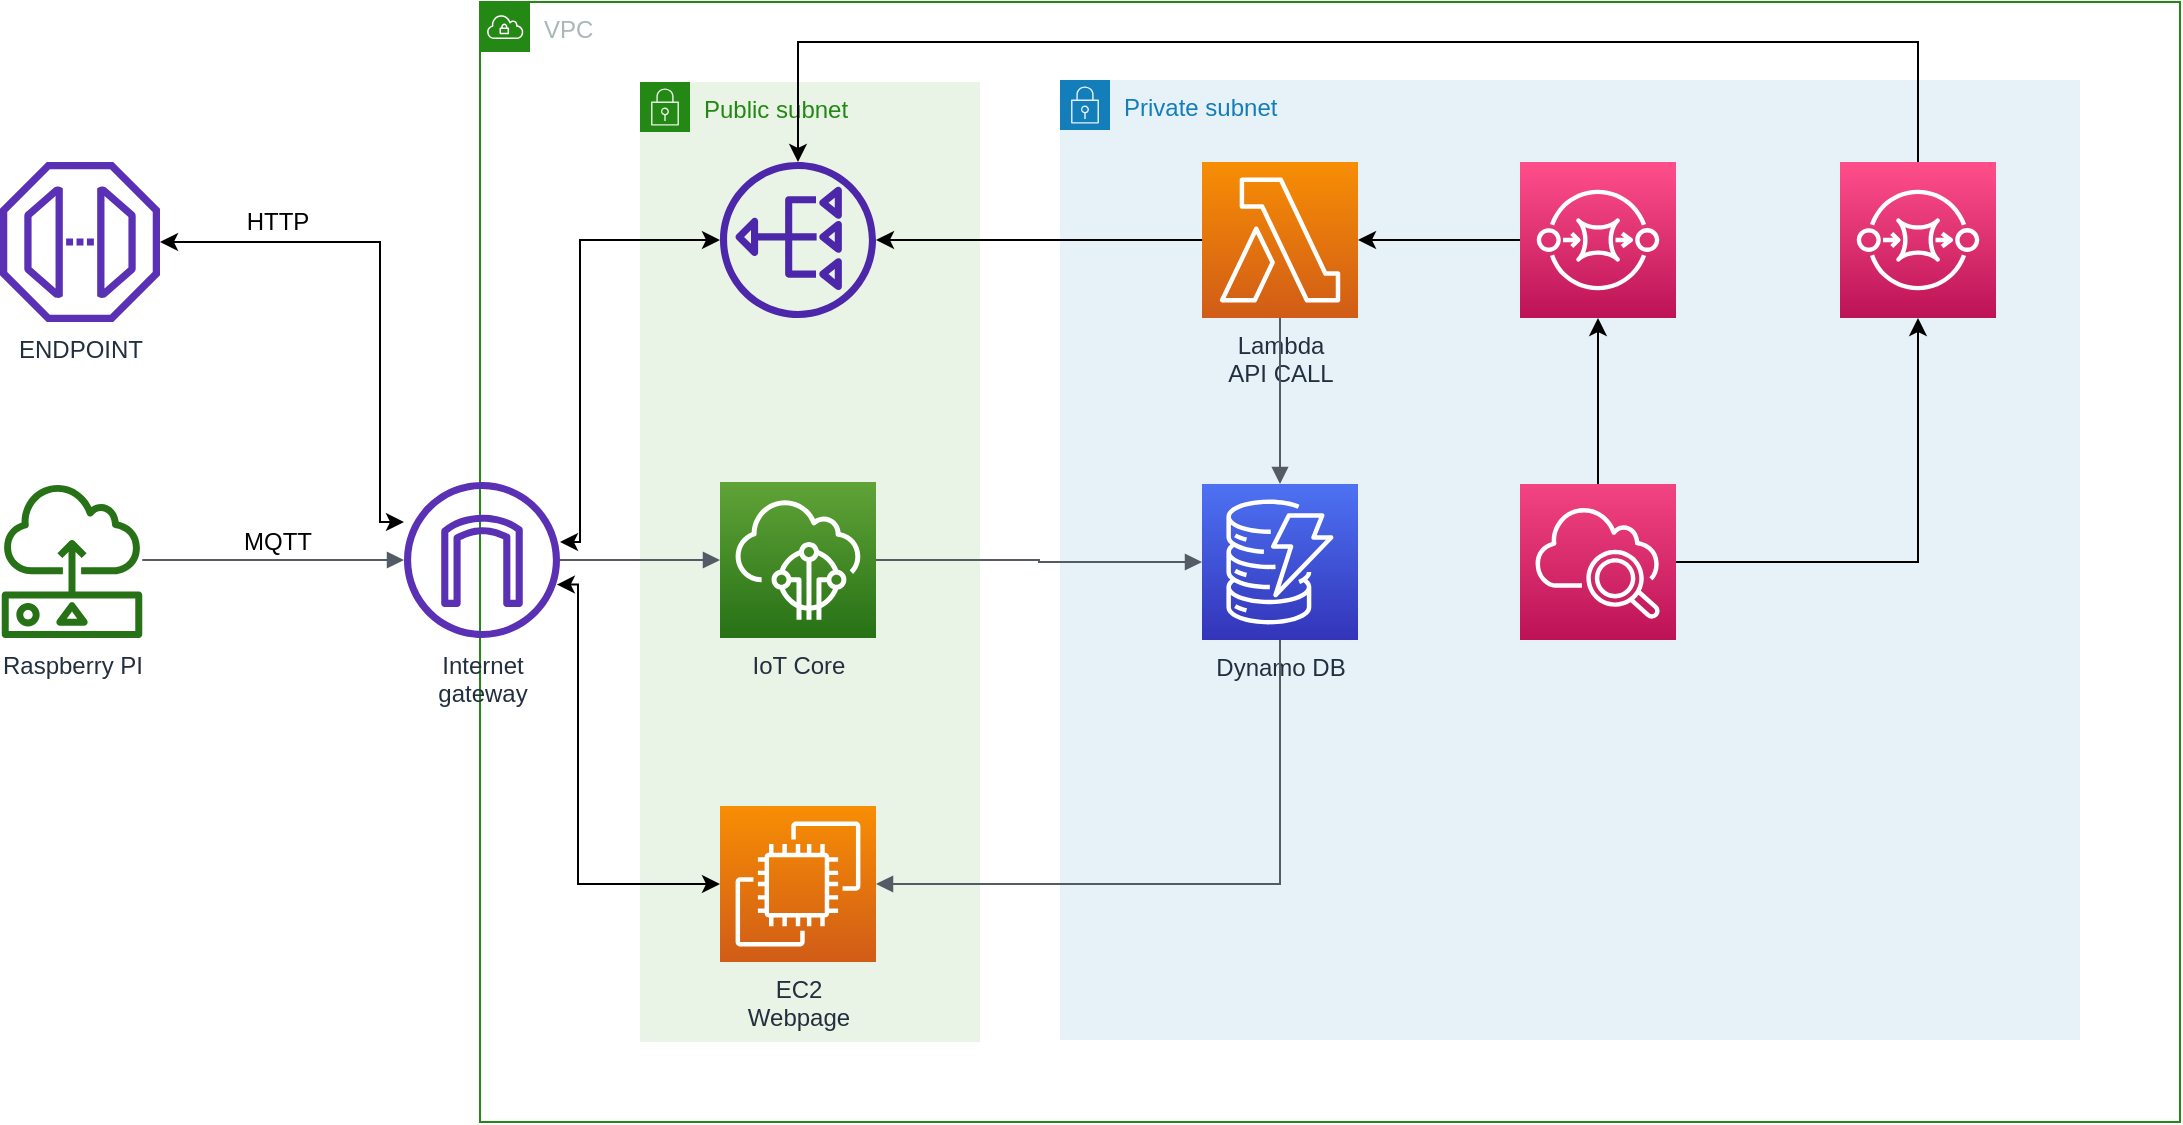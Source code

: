 <mxfile version="16.2.6" type="github">
  <diagram id="ttFOmufD4kqqfRZyRv_N" name="Page-1">
    <mxGraphModel dx="1185" dy="635" grid="1" gridSize="10" guides="1" tooltips="1" connect="1" arrows="1" fold="1" page="1" pageScale="1" pageWidth="827" pageHeight="1169" math="0" shadow="0">
      <root>
        <mxCell id="0" />
        <mxCell id="1" parent="0" />
        <mxCell id="Q2ktAcArFUe5gpzbEgQe-1" value="VPC" style="points=[[0,0],[0.25,0],[0.5,0],[0.75,0],[1,0],[1,0.25],[1,0.5],[1,0.75],[1,1],[0.75,1],[0.5,1],[0.25,1],[0,1],[0,0.75],[0,0.5],[0,0.25]];outlineConnect=0;gradientColor=none;html=1;whiteSpace=wrap;fontSize=12;fontStyle=0;shape=mxgraph.aws4.group;grIcon=mxgraph.aws4.group_vpc;strokeColor=#248814;fillColor=none;verticalAlign=top;align=left;spacingLeft=30;fontColor=#AAB7B8;dashed=0;" parent="1" vertex="1">
          <mxGeometry x="280" y="200" width="850" height="560" as="geometry" />
        </mxCell>
        <mxCell id="Q2ktAcArFUe5gpzbEgQe-6" value="Private subnet" style="points=[[0,0],[0.25,0],[0.5,0],[0.75,0],[1,0],[1,0.25],[1,0.5],[1,0.75],[1,1],[0.75,1],[0.5,1],[0.25,1],[0,1],[0,0.75],[0,0.5],[0,0.25]];outlineConnect=0;gradientColor=none;html=1;whiteSpace=wrap;fontSize=12;fontStyle=0;shape=mxgraph.aws4.group;grIcon=mxgraph.aws4.group_security_group;grStroke=0;strokeColor=#147EBA;fillColor=#E6F2F8;verticalAlign=top;align=left;spacingLeft=30;fontColor=#147EBA;dashed=0;" parent="1" vertex="1">
          <mxGeometry x="570" y="239" width="510" height="480" as="geometry" />
        </mxCell>
        <mxCell id="Q2ktAcArFUe5gpzbEgQe-7" value="Public subnet" style="points=[[0,0],[0.25,0],[0.5,0],[0.75,0],[1,0],[1,0.25],[1,0.5],[1,0.75],[1,1],[0.75,1],[0.5,1],[0.25,1],[0,1],[0,0.75],[0,0.5],[0,0.25]];outlineConnect=0;gradientColor=none;html=1;whiteSpace=wrap;fontSize=12;fontStyle=0;shape=mxgraph.aws4.group;grIcon=mxgraph.aws4.group_security_group;grStroke=0;strokeColor=#248814;fillColor=#E9F3E6;verticalAlign=top;align=left;spacingLeft=30;fontColor=#248814;dashed=0;" parent="1" vertex="1">
          <mxGeometry x="360" y="240" width="170" height="480" as="geometry" />
        </mxCell>
        <mxCell id="Q2ktAcArFUe5gpzbEgQe-3" value="Dynamo DB" style="outlineConnect=0;fontColor=#232F3E;gradientColor=#4D72F3;gradientDirection=north;fillColor=#3334B9;strokeColor=#ffffff;dashed=0;verticalLabelPosition=bottom;verticalAlign=top;align=center;html=1;fontSize=12;fontStyle=0;aspect=fixed;shape=mxgraph.aws4.resourceIcon;resIcon=mxgraph.aws4.dynamodb;" parent="1" vertex="1">
          <mxGeometry x="641" y="441" width="78" height="78" as="geometry" />
        </mxCell>
        <mxCell id="BETAUGpkTLb49hyGYgRL-4" style="edgeStyle=orthogonalEdgeStyle;rounded=0;orthogonalLoop=1;jettySize=auto;html=1;" parent="1" source="Q2ktAcArFUe5gpzbEgQe-4" target="BETAUGpkTLb49hyGYgRL-3" edge="1">
          <mxGeometry relative="1" as="geometry" />
        </mxCell>
        <mxCell id="Q2ktAcArFUe5gpzbEgQe-4" value="Lambda&lt;br&gt;API CALL" style="outlineConnect=0;fontColor=#232F3E;gradientColor=#F78E04;gradientDirection=north;fillColor=#D05C17;strokeColor=#ffffff;dashed=0;verticalLabelPosition=bottom;verticalAlign=top;align=center;html=1;fontSize=12;fontStyle=0;aspect=fixed;shape=mxgraph.aws4.resourceIcon;resIcon=mxgraph.aws4.lambda;" parent="1" vertex="1">
          <mxGeometry x="641" y="280" width="78" height="78" as="geometry" />
        </mxCell>
        <mxCell id="Q2ktAcArFUe5gpzbEgQe-8" value="IoT Core" style="outlineConnect=0;fontColor=#232F3E;gradientColor=#60A337;gradientDirection=north;fillColor=#277116;strokeColor=#ffffff;dashed=0;verticalLabelPosition=bottom;verticalAlign=top;align=center;html=1;fontSize=12;fontStyle=0;aspect=fixed;shape=mxgraph.aws4.resourceIcon;resIcon=mxgraph.aws4.iot_core;" parent="1" vertex="1">
          <mxGeometry x="400" y="440" width="78" height="78" as="geometry" />
        </mxCell>
        <mxCell id="BETAUGpkTLb49hyGYgRL-7" style="edgeStyle=orthogonalEdgeStyle;rounded=0;orthogonalLoop=1;jettySize=auto;html=1;startArrow=classic;startFill=1;" parent="1" source="Q2ktAcArFUe5gpzbEgQe-11" edge="1">
          <mxGeometry relative="1" as="geometry">
            <mxPoint x="318.429" y="491.286" as="targetPoint" />
            <Array as="points">
              <mxPoint x="329" y="641" />
              <mxPoint x="329" y="491" />
            </Array>
          </mxGeometry>
        </mxCell>
        <mxCell id="Q2ktAcArFUe5gpzbEgQe-11" value="EC2&lt;br&gt;Webpage" style="outlineConnect=0;fontColor=#232F3E;gradientColor=#F78E04;gradientDirection=north;fillColor=#D05C17;strokeColor=#ffffff;dashed=0;verticalLabelPosition=bottom;verticalAlign=top;align=center;html=1;fontSize=12;fontStyle=0;aspect=fixed;shape=mxgraph.aws4.resourceIcon;resIcon=mxgraph.aws4.ec2;" parent="1" vertex="1">
          <mxGeometry x="400" y="602" width="78" height="78" as="geometry" />
        </mxCell>
        <mxCell id="BETAUGpkTLb49hyGYgRL-8" style="edgeStyle=orthogonalEdgeStyle;rounded=0;orthogonalLoop=1;jettySize=auto;html=1;startArrow=classic;startFill=1;" parent="1" source="Q2ktAcArFUe5gpzbEgQe-12" target="Q2ktAcArFUe5gpzbEgQe-28" edge="1">
          <mxGeometry relative="1" as="geometry">
            <mxPoint x="270" y="410" as="targetPoint" />
            <Array as="points">
              <mxPoint x="230" y="320" />
              <mxPoint x="230" y="460" />
            </Array>
          </mxGeometry>
        </mxCell>
        <mxCell id="Q2ktAcArFUe5gpzbEgQe-12" value="ENDPOINT" style="outlineConnect=0;fontColor=#232F3E;gradientColor=none;fillColor=#5A30B5;strokeColor=none;dashed=0;verticalLabelPosition=bottom;verticalAlign=top;align=center;html=1;fontSize=12;fontStyle=0;aspect=fixed;pointerEvents=1;shape=mxgraph.aws4.endpoint;" parent="1" vertex="1">
          <mxGeometry x="40" y="280" width="80" height="80" as="geometry" />
        </mxCell>
        <mxCell id="Q2ktAcArFUe5gpzbEgQe-15" value="" style="edgeStyle=orthogonalEdgeStyle;html=1;endArrow=block;elbow=vertical;startArrow=none;endFill=1;strokeColor=#545B64;rounded=0;" parent="1" source="Q2ktAcArFUe5gpzbEgQe-8" target="Q2ktAcArFUe5gpzbEgQe-3" edge="1">
          <mxGeometry width="100" relative="1" as="geometry">
            <mxPoint x="500" y="485" as="sourcePoint" />
            <mxPoint x="600" y="485" as="targetPoint" />
          </mxGeometry>
        </mxCell>
        <mxCell id="Q2ktAcArFUe5gpzbEgQe-17" value="" style="edgeStyle=orthogonalEdgeStyle;html=1;endArrow=block;elbow=vertical;startArrow=none;endFill=1;strokeColor=#545B64;rounded=0;" parent="1" source="Q2ktAcArFUe5gpzbEgQe-4" target="Q2ktAcArFUe5gpzbEgQe-3" edge="1">
          <mxGeometry width="100" relative="1" as="geometry">
            <mxPoint x="470" y="468.0" as="sourcePoint" />
            <mxPoint x="610" y="468.0" as="targetPoint" />
          </mxGeometry>
        </mxCell>
        <mxCell id="Q2ktAcArFUe5gpzbEgQe-20" value="" style="edgeStyle=orthogonalEdgeStyle;html=1;endArrow=none;elbow=vertical;startArrow=block;startFill=1;strokeColor=#545B64;rounded=0;" parent="1" source="Q2ktAcArFUe5gpzbEgQe-11" target="Q2ktAcArFUe5gpzbEgQe-3" edge="1">
          <mxGeometry width="100" relative="1" as="geometry">
            <mxPoint x="500" y="475" as="sourcePoint" />
            <mxPoint x="600" y="475" as="targetPoint" />
          </mxGeometry>
        </mxCell>
        <mxCell id="Q2ktAcArFUe5gpzbEgQe-23" value="Raspberry PI" style="outlineConnect=0;fontColor=#232F3E;gradientColor=none;fillColor=#277116;strokeColor=none;dashed=0;verticalLabelPosition=bottom;verticalAlign=top;align=center;html=1;fontSize=12;fontStyle=0;aspect=fixed;pointerEvents=1;shape=mxgraph.aws4.sensor;" parent="1" vertex="1">
          <mxGeometry x="40" y="440" width="72" height="78" as="geometry" />
        </mxCell>
        <mxCell id="Q2ktAcArFUe5gpzbEgQe-24" value="" style="edgeStyle=orthogonalEdgeStyle;html=1;endArrow=block;elbow=vertical;startArrow=none;endFill=1;strokeColor=#545B64;rounded=0;" parent="1" source="Q2ktAcArFUe5gpzbEgQe-28" target="Q2ktAcArFUe5gpzbEgQe-8" edge="1">
          <mxGeometry width="100" relative="1" as="geometry">
            <mxPoint x="248" y="334" as="sourcePoint" />
            <mxPoint x="392" y="334" as="targetPoint" />
          </mxGeometry>
        </mxCell>
        <mxCell id="Q2ktAcArFUe5gpzbEgQe-28" value="Internet &lt;br&gt;gateway" style="outlineConnect=0;fontColor=#232F3E;gradientColor=none;fillColor=#5A30B5;strokeColor=none;dashed=0;verticalLabelPosition=bottom;verticalAlign=top;align=center;html=1;fontSize=12;fontStyle=0;aspect=fixed;pointerEvents=1;shape=mxgraph.aws4.internet_gateway;" parent="1" vertex="1">
          <mxGeometry x="242" y="440" width="78" height="78" as="geometry" />
        </mxCell>
        <mxCell id="Q2ktAcArFUe5gpzbEgQe-29" value="" style="edgeStyle=orthogonalEdgeStyle;html=1;endArrow=block;elbow=vertical;startArrow=none;endFill=1;strokeColor=#545B64;rounded=0;" parent="1" source="Q2ktAcArFUe5gpzbEgQe-23" target="Q2ktAcArFUe5gpzbEgQe-28" edge="1">
          <mxGeometry width="100" relative="1" as="geometry">
            <mxPoint x="194.904" y="458" as="sourcePoint" />
            <mxPoint x="382" y="458" as="targetPoint" />
          </mxGeometry>
        </mxCell>
        <mxCell id="Q2ktAcArFUe5gpzbEgQe-31" value="MQTT" style="text;html=1;strokeColor=none;fillColor=none;align=center;verticalAlign=middle;whiteSpace=wrap;rounded=0;" parent="1" vertex="1">
          <mxGeometry x="118" y="460" width="122" height="20" as="geometry" />
        </mxCell>
        <mxCell id="Q2ktAcArFUe5gpzbEgQe-33" value="HTTP" style="text;html=1;strokeColor=none;fillColor=none;align=center;verticalAlign=middle;whiteSpace=wrap;rounded=0;" parent="1" vertex="1">
          <mxGeometry x="159" y="300" width="40" height="20" as="geometry" />
        </mxCell>
        <mxCell id="BETAUGpkTLb49hyGYgRL-6" style="edgeStyle=orthogonalEdgeStyle;rounded=0;orthogonalLoop=1;jettySize=auto;html=1;startArrow=classic;startFill=1;" parent="1" source="BETAUGpkTLb49hyGYgRL-3" target="Q2ktAcArFUe5gpzbEgQe-28" edge="1">
          <mxGeometry relative="1" as="geometry">
            <Array as="points">
              <mxPoint x="330" y="319" />
              <mxPoint x="330" y="470" />
            </Array>
          </mxGeometry>
        </mxCell>
        <mxCell id="BETAUGpkTLb49hyGYgRL-3" value="" style="sketch=0;outlineConnect=0;fontColor=#232F3E;gradientColor=none;fillColor=#4D27AA;strokeColor=none;dashed=0;verticalLabelPosition=bottom;verticalAlign=top;align=center;html=1;fontSize=12;fontStyle=0;aspect=fixed;pointerEvents=1;shape=mxgraph.aws4.nat_gateway;rotation=-180;" parent="1" vertex="1">
          <mxGeometry x="400" y="280" width="78" height="78" as="geometry" />
        </mxCell>
        <mxCell id="ULvtT6g9IESy2wfu8Jss-9" style="edgeStyle=orthogonalEdgeStyle;rounded=0;orthogonalLoop=1;jettySize=auto;html=1;" edge="1" parent="1" source="ULvtT6g9IESy2wfu8Jss-2" target="ULvtT6g9IESy2wfu8Jss-7">
          <mxGeometry relative="1" as="geometry" />
        </mxCell>
        <mxCell id="ULvtT6g9IESy2wfu8Jss-10" style="edgeStyle=orthogonalEdgeStyle;rounded=0;orthogonalLoop=1;jettySize=auto;html=1;exitX=1;exitY=0.5;exitDx=0;exitDy=0;exitPerimeter=0;" edge="1" parent="1" source="ULvtT6g9IESy2wfu8Jss-2" target="ULvtT6g9IESy2wfu8Jss-8">
          <mxGeometry relative="1" as="geometry" />
        </mxCell>
        <mxCell id="ULvtT6g9IESy2wfu8Jss-2" value="" style="sketch=0;points=[[0,0,0],[0.25,0,0],[0.5,0,0],[0.75,0,0],[1,0,0],[0,1,0],[0.25,1,0],[0.5,1,0],[0.75,1,0],[1,1,0],[0,0.25,0],[0,0.5,0],[0,0.75,0],[1,0.25,0],[1,0.5,0],[1,0.75,0]];points=[[0,0,0],[0.25,0,0],[0.5,0,0],[0.75,0,0],[1,0,0],[0,1,0],[0.25,1,0],[0.5,1,0],[0.75,1,0],[1,1,0],[0,0.25,0],[0,0.5,0],[0,0.75,0],[1,0.25,0],[1,0.5,0],[1,0.75,0]];outlineConnect=0;fontColor=#232F3E;gradientColor=#F34482;gradientDirection=north;fillColor=#BC1356;strokeColor=#ffffff;dashed=0;verticalLabelPosition=bottom;verticalAlign=top;align=center;html=1;fontSize=12;fontStyle=0;aspect=fixed;shape=mxgraph.aws4.resourceIcon;resIcon=mxgraph.aws4.cloudwatch_2;" vertex="1" parent="1">
          <mxGeometry x="800" y="441" width="78" height="78" as="geometry" />
        </mxCell>
        <mxCell id="ULvtT6g9IESy2wfu8Jss-11" style="edgeStyle=orthogonalEdgeStyle;rounded=0;orthogonalLoop=1;jettySize=auto;html=1;exitX=0;exitY=0.5;exitDx=0;exitDy=0;exitPerimeter=0;" edge="1" parent="1" source="ULvtT6g9IESy2wfu8Jss-7" target="Q2ktAcArFUe5gpzbEgQe-4">
          <mxGeometry relative="1" as="geometry" />
        </mxCell>
        <mxCell id="ULvtT6g9IESy2wfu8Jss-7" value="" style="sketch=0;points=[[0,0,0],[0.25,0,0],[0.5,0,0],[0.75,0,0],[1,0,0],[0,1,0],[0.25,1,0],[0.5,1,0],[0.75,1,0],[1,1,0],[0,0.25,0],[0,0.5,0],[0,0.75,0],[1,0.25,0],[1,0.5,0],[1,0.75,0]];outlineConnect=0;fontColor=#232F3E;gradientColor=#FF4F8B;gradientDirection=north;fillColor=#BC1356;strokeColor=#ffffff;dashed=0;verticalLabelPosition=bottom;verticalAlign=top;align=center;html=1;fontSize=12;fontStyle=0;aspect=fixed;shape=mxgraph.aws4.resourceIcon;resIcon=mxgraph.aws4.sqs;" vertex="1" parent="1">
          <mxGeometry x="800" y="280" width="78" height="78" as="geometry" />
        </mxCell>
        <mxCell id="ULvtT6g9IESy2wfu8Jss-12" style="edgeStyle=orthogonalEdgeStyle;rounded=0;orthogonalLoop=1;jettySize=auto;html=1;" edge="1" parent="1" source="ULvtT6g9IESy2wfu8Jss-8" target="BETAUGpkTLb49hyGYgRL-3">
          <mxGeometry relative="1" as="geometry">
            <Array as="points">
              <mxPoint x="999" y="220" />
              <mxPoint x="439" y="220" />
            </Array>
          </mxGeometry>
        </mxCell>
        <mxCell id="ULvtT6g9IESy2wfu8Jss-8" value="" style="sketch=0;points=[[0,0,0],[0.25,0,0],[0.5,0,0],[0.75,0,0],[1,0,0],[0,1,0],[0.25,1,0],[0.5,1,0],[0.75,1,0],[1,1,0],[0,0.25,0],[0,0.5,0],[0,0.75,0],[1,0.25,0],[1,0.5,0],[1,0.75,0]];outlineConnect=0;fontColor=#232F3E;gradientColor=#FF4F8B;gradientDirection=north;fillColor=#BC1356;strokeColor=#ffffff;dashed=0;verticalLabelPosition=bottom;verticalAlign=top;align=center;html=1;fontSize=12;fontStyle=0;aspect=fixed;shape=mxgraph.aws4.resourceIcon;resIcon=mxgraph.aws4.sqs;" vertex="1" parent="1">
          <mxGeometry x="960" y="280" width="78" height="78" as="geometry" />
        </mxCell>
      </root>
    </mxGraphModel>
  </diagram>
</mxfile>
